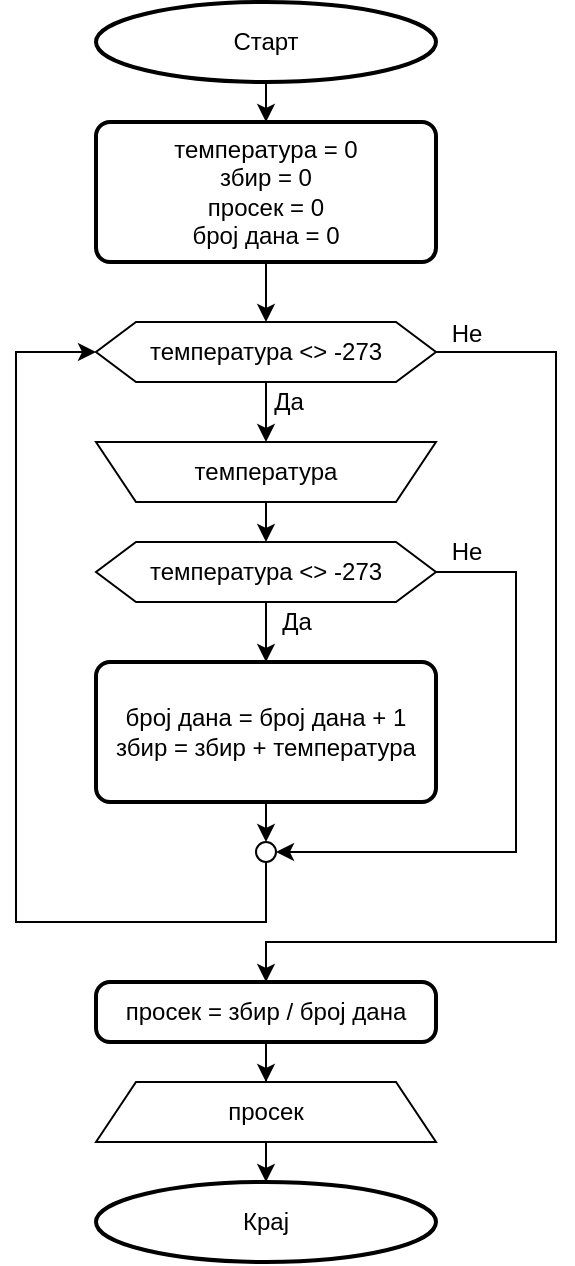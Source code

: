<mxfile version="14.5.3" type="github"><diagram id="a5ix9fAeSW5AY84f41eT" name="Page-1"><mxGraphModel dx="1038" dy="548" grid="1" gridSize="10" guides="1" tooltips="1" connect="1" arrows="1" fold="1" page="1" pageScale="1" pageWidth="827" pageHeight="1169" math="0" shadow="0"><root><mxCell id="0"/><mxCell id="1" parent="0"/><mxCell id="O0oJpY8e8Bnj8QhviU5S-8" style="edgeStyle=orthogonalEdgeStyle;rounded=0;orthogonalLoop=1;jettySize=auto;html=1;exitX=0.5;exitY=1;exitDx=0;exitDy=0;exitPerimeter=0;entryX=0.5;entryY=0;entryDx=0;entryDy=0;" edge="1" parent="1" source="jB2y5ZlAkc883ijvKfTW-2" target="jB2y5ZlAkc883ijvKfTW-8"><mxGeometry relative="1" as="geometry"/></mxCell><mxCell id="jB2y5ZlAkc883ijvKfTW-2" value="Старт" style="strokeWidth=2;html=1;shape=mxgraph.flowchart.start_1;whiteSpace=wrap;" parent="1" vertex="1"><mxGeometry x="140" y="40" width="170" height="40" as="geometry"/></mxCell><mxCell id="O0oJpY8e8Bnj8QhviU5S-9" style="edgeStyle=orthogonalEdgeStyle;rounded=0;orthogonalLoop=1;jettySize=auto;html=1;exitX=0.5;exitY=1;exitDx=0;exitDy=0;entryX=0.5;entryY=0;entryDx=0;entryDy=0;" edge="1" parent="1" source="jB2y5ZlAkc883ijvKfTW-8" target="O0oJpY8e8Bnj8QhviU5S-4"><mxGeometry relative="1" as="geometry"/></mxCell><mxCell id="jB2y5ZlAkc883ijvKfTW-8" value="температура = 0&lt;br&gt;збир = 0&lt;br&gt;просек = 0&lt;br&gt;број дана = 0" style="rounded=1;whiteSpace=wrap;html=1;absoluteArcSize=1;arcSize=14;strokeWidth=2;" parent="1" vertex="1"><mxGeometry x="140" y="100" width="170" height="70" as="geometry"/></mxCell><mxCell id="jB2y5ZlAkc883ijvKfTW-9" value="Крај" style="strokeWidth=2;html=1;shape=mxgraph.flowchart.start_1;whiteSpace=wrap;" parent="1" vertex="1"><mxGeometry x="140" y="630" width="170" height="40" as="geometry"/></mxCell><mxCell id="O0oJpY8e8Bnj8QhviU5S-11" style="edgeStyle=orthogonalEdgeStyle;rounded=0;orthogonalLoop=1;jettySize=auto;html=1;exitX=0.5;exitY=0;exitDx=0;exitDy=0;entryX=0.5;entryY=0;entryDx=0;entryDy=0;" edge="1" parent="1" source="jB2y5ZlAkc883ijvKfTW-19" target="O0oJpY8e8Bnj8QhviU5S-5"><mxGeometry relative="1" as="geometry"/></mxCell><mxCell id="jB2y5ZlAkc883ijvKfTW-19" value="температура" style="shape=trapezoid;perimeter=trapezoidPerimeter;whiteSpace=wrap;html=1;fixedSize=1;direction=west;" parent="1" vertex="1"><mxGeometry x="140" y="260" width="170" height="30" as="geometry"/></mxCell><mxCell id="O0oJpY8e8Bnj8QhviU5S-15" style="edgeStyle=orthogonalEdgeStyle;rounded=0;orthogonalLoop=1;jettySize=auto;html=1;exitX=0.5;exitY=1;exitDx=0;exitDy=0;entryX=0.5;entryY=0;entryDx=0;entryDy=0;entryPerimeter=0;" edge="1" parent="1" source="jB2y5ZlAkc883ijvKfTW-20" target="jB2y5ZlAkc883ijvKfTW-9"><mxGeometry relative="1" as="geometry"/></mxCell><mxCell id="jB2y5ZlAkc883ijvKfTW-20" value="просек" style="shape=trapezoid;perimeter=trapezoidPerimeter;whiteSpace=wrap;html=1;fixedSize=1;" parent="1" vertex="1"><mxGeometry x="140" y="580" width="170" height="30" as="geometry"/></mxCell><mxCell id="O0oJpY8e8Bnj8QhviU5S-10" style="edgeStyle=orthogonalEdgeStyle;rounded=0;orthogonalLoop=1;jettySize=auto;html=1;exitX=0.5;exitY=1;exitDx=0;exitDy=0;entryX=0.5;entryY=1;entryDx=0;entryDy=0;" edge="1" parent="1" source="O0oJpY8e8Bnj8QhviU5S-4" target="jB2y5ZlAkc883ijvKfTW-19"><mxGeometry relative="1" as="geometry"/></mxCell><mxCell id="O0oJpY8e8Bnj8QhviU5S-13" style="edgeStyle=orthogonalEdgeStyle;rounded=0;orthogonalLoop=1;jettySize=auto;html=1;exitX=1;exitY=0.5;exitDx=0;exitDy=0;entryX=0.5;entryY=0;entryDx=0;entryDy=0;" edge="1" parent="1" source="O0oJpY8e8Bnj8QhviU5S-4" target="O0oJpY8e8Bnj8QhviU5S-7"><mxGeometry relative="1" as="geometry"><mxPoint x="360" y="500" as="targetPoint"/><Array as="points"><mxPoint x="370" y="215"/><mxPoint x="370" y="510"/><mxPoint x="225" y="510"/></Array></mxGeometry></mxCell><mxCell id="O0oJpY8e8Bnj8QhviU5S-4" value="температура &amp;lt;&amp;gt; -273" style="shape=hexagon;perimeter=hexagonPerimeter2;whiteSpace=wrap;html=1;fixedSize=1;" vertex="1" parent="1"><mxGeometry x="140" y="200" width="170" height="30" as="geometry"/></mxCell><mxCell id="O0oJpY8e8Bnj8QhviU5S-12" style="edgeStyle=orthogonalEdgeStyle;rounded=0;orthogonalLoop=1;jettySize=auto;html=1;exitX=0.5;exitY=1;exitDx=0;exitDy=0;entryX=0.5;entryY=0;entryDx=0;entryDy=0;" edge="1" parent="1" source="O0oJpY8e8Bnj8QhviU5S-5" target="O0oJpY8e8Bnj8QhviU5S-6"><mxGeometry relative="1" as="geometry"/></mxCell><mxCell id="O0oJpY8e8Bnj8QhviU5S-18" style="edgeStyle=orthogonalEdgeStyle;rounded=0;orthogonalLoop=1;jettySize=auto;html=1;exitX=1;exitY=0.5;exitDx=0;exitDy=0;entryX=1;entryY=0.5;entryDx=0;entryDy=0;" edge="1" parent="1" source="O0oJpY8e8Bnj8QhviU5S-5" target="O0oJpY8e8Bnj8QhviU5S-16"><mxGeometry relative="1" as="geometry"><Array as="points"><mxPoint x="350" y="325"/><mxPoint x="350" y="465"/></Array></mxGeometry></mxCell><mxCell id="O0oJpY8e8Bnj8QhviU5S-5" value="температура &amp;lt;&amp;gt; -273" style="shape=hexagon;perimeter=hexagonPerimeter2;whiteSpace=wrap;html=1;fixedSize=1;" vertex="1" parent="1"><mxGeometry x="140" y="310" width="170" height="30" as="geometry"/></mxCell><mxCell id="O0oJpY8e8Bnj8QhviU5S-17" style="edgeStyle=orthogonalEdgeStyle;rounded=0;orthogonalLoop=1;jettySize=auto;html=1;exitX=0.5;exitY=1;exitDx=0;exitDy=0;entryX=0.5;entryY=0;entryDx=0;entryDy=0;" edge="1" parent="1" source="O0oJpY8e8Bnj8QhviU5S-6" target="O0oJpY8e8Bnj8QhviU5S-16"><mxGeometry relative="1" as="geometry"/></mxCell><mxCell id="O0oJpY8e8Bnj8QhviU5S-6" value="број дана = број дана + 1&lt;br&gt;збир = збир + температура" style="rounded=1;whiteSpace=wrap;html=1;absoluteArcSize=1;arcSize=14;strokeWidth=2;" vertex="1" parent="1"><mxGeometry x="140" y="370" width="170" height="70" as="geometry"/></mxCell><mxCell id="O0oJpY8e8Bnj8QhviU5S-14" style="edgeStyle=orthogonalEdgeStyle;rounded=0;orthogonalLoop=1;jettySize=auto;html=1;exitX=0.5;exitY=1;exitDx=0;exitDy=0;" edge="1" parent="1" source="O0oJpY8e8Bnj8QhviU5S-7" target="jB2y5ZlAkc883ijvKfTW-20"><mxGeometry relative="1" as="geometry"/></mxCell><mxCell id="O0oJpY8e8Bnj8QhviU5S-7" value="просек = збир / број дана" style="rounded=1;whiteSpace=wrap;html=1;absoluteArcSize=1;arcSize=14;strokeWidth=2;" vertex="1" parent="1"><mxGeometry x="140" y="530" width="170" height="30" as="geometry"/></mxCell><mxCell id="O0oJpY8e8Bnj8QhviU5S-19" style="edgeStyle=orthogonalEdgeStyle;rounded=0;orthogonalLoop=1;jettySize=auto;html=1;exitX=0.5;exitY=1;exitDx=0;exitDy=0;entryX=0;entryY=0.5;entryDx=0;entryDy=0;" edge="1" parent="1" source="O0oJpY8e8Bnj8QhviU5S-16" target="O0oJpY8e8Bnj8QhviU5S-4"><mxGeometry relative="1" as="geometry"><Array as="points"><mxPoint x="225" y="500"/><mxPoint x="100" y="500"/><mxPoint x="100" y="215"/></Array></mxGeometry></mxCell><mxCell id="O0oJpY8e8Bnj8QhviU5S-16" value="" style="ellipse;whiteSpace=wrap;html=1;aspect=fixed;" vertex="1" parent="1"><mxGeometry x="220" y="460" width="10" height="10" as="geometry"/></mxCell><mxCell id="O0oJpY8e8Bnj8QhviU5S-20" value="Да" style="text;html=1;align=center;verticalAlign=middle;resizable=0;points=[];autosize=1;" vertex="1" parent="1"><mxGeometry x="221" y="230" width="30" height="20" as="geometry"/></mxCell><mxCell id="O0oJpY8e8Bnj8QhviU5S-21" value="Не" style="text;html=1;align=center;verticalAlign=middle;resizable=0;points=[];autosize=1;" vertex="1" parent="1"><mxGeometry x="310" y="196" width="30" height="20" as="geometry"/></mxCell><mxCell id="O0oJpY8e8Bnj8QhviU5S-22" value="Да" style="text;html=1;align=center;verticalAlign=middle;resizable=0;points=[];autosize=1;" vertex="1" parent="1"><mxGeometry x="225" y="340" width="30" height="20" as="geometry"/></mxCell><mxCell id="O0oJpY8e8Bnj8QhviU5S-23" value="Не" style="text;html=1;align=center;verticalAlign=middle;resizable=0;points=[];autosize=1;" vertex="1" parent="1"><mxGeometry x="310" y="305" width="30" height="20" as="geometry"/></mxCell></root></mxGraphModel></diagram></mxfile>